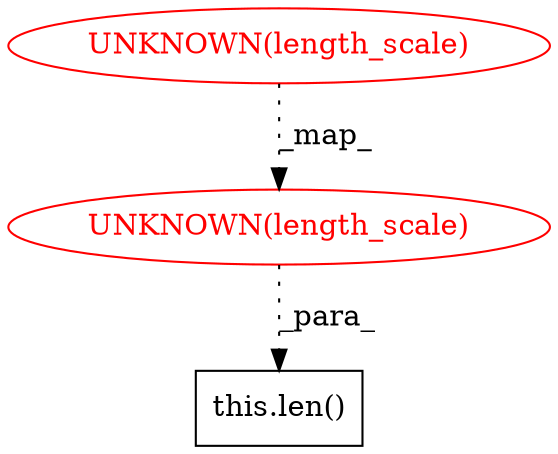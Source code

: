 digraph G {
1 [label="this.len()" shape=box]
2 [label="UNKNOWN(length_scale)" shape=ellipse color=red fontcolor=red]
3 [label="UNKNOWN(length_scale)" shape=ellipse color=red fontcolor=red]
2 -> 1 [label="_para_" style=dotted];
3 -> 2 [label="_map_" style=dotted];
}
